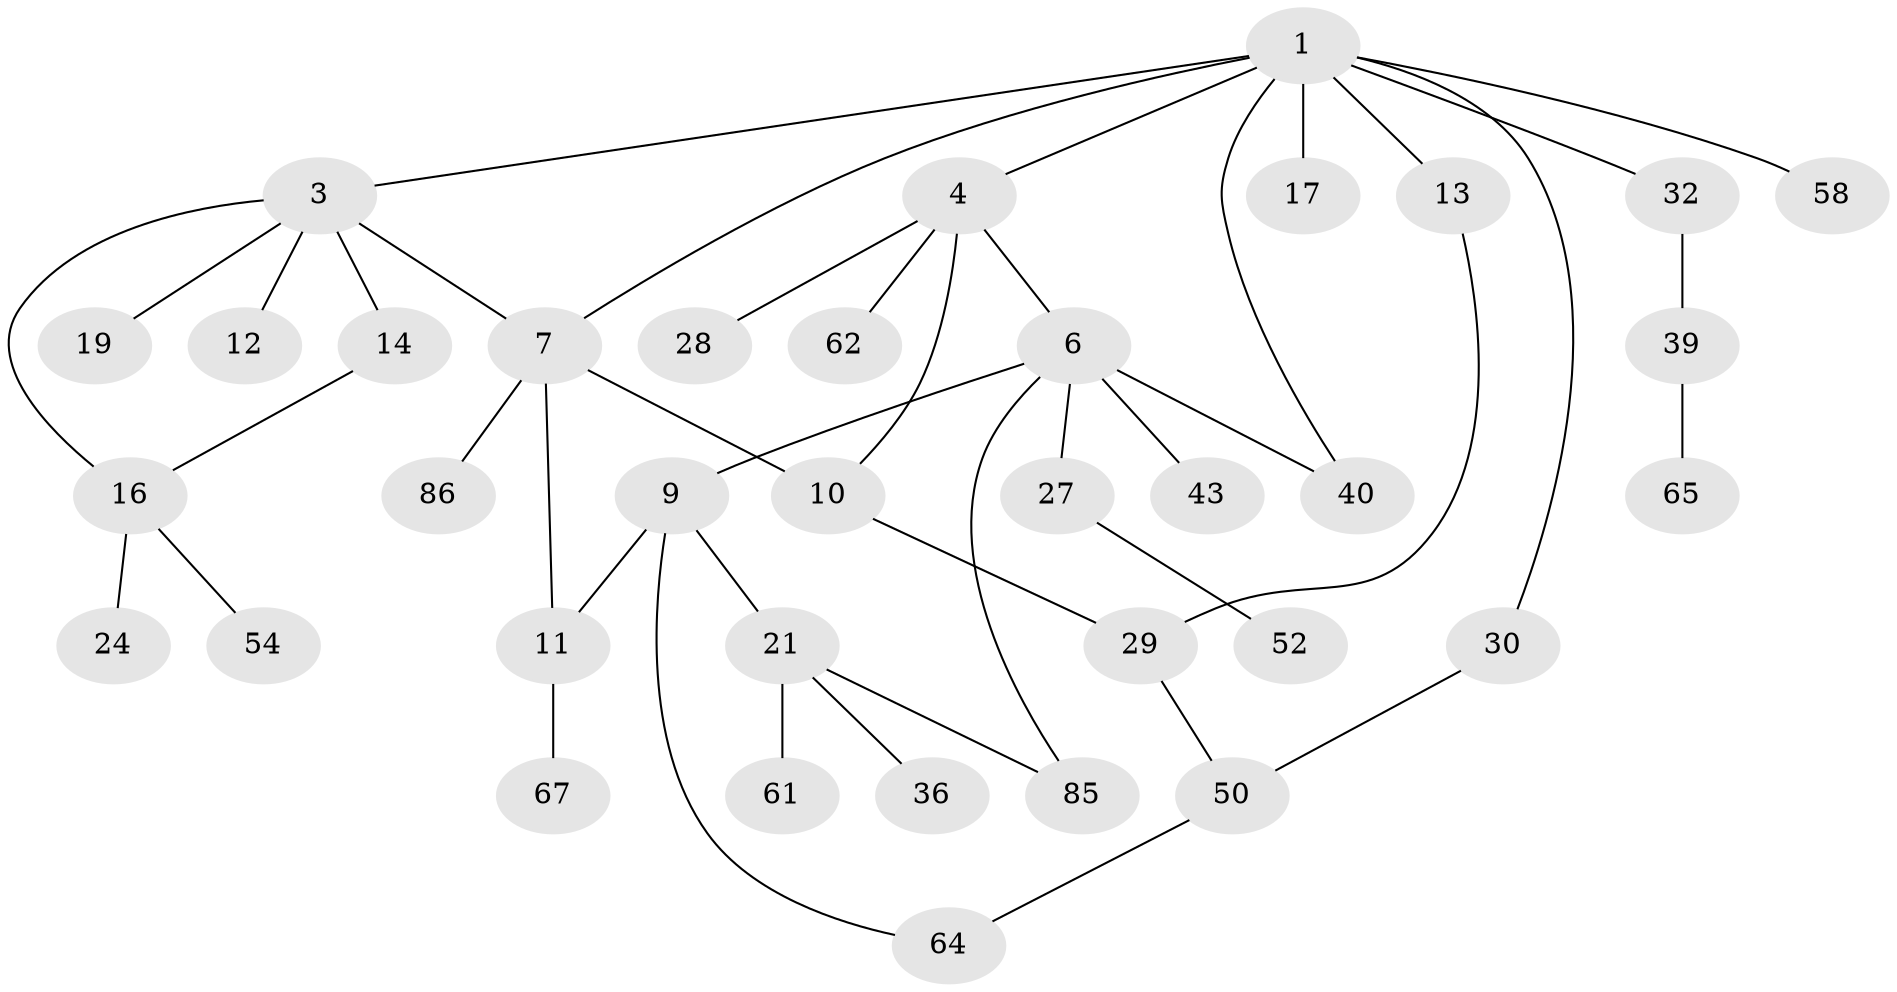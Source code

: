 // original degree distribution, {8: 0.010869565217391304, 3: 0.11956521739130435, 5: 0.03260869565217391, 6: 0.010869565217391304, 4: 0.11956521739130435, 1: 0.3695652173913043, 2: 0.33695652173913043}
// Generated by graph-tools (version 1.1) at 2025/17/03/04/25 18:17:06]
// undirected, 36 vertices, 44 edges
graph export_dot {
graph [start="1"]
  node [color=gray90,style=filled];
  1 [super="+2"];
  3 [super="+5+15"];
  4;
  6 [super="+23"];
  7 [super="+72+35"];
  9 [super="+18"];
  10 [super="+41"];
  11 [super="+25+77"];
  12 [super="+88"];
  13 [super="+22+20+31"];
  14;
  16 [super="+66"];
  17 [super="+33"];
  19 [super="+46"];
  21 [super="+47"];
  24;
  27;
  28 [super="+55+49"];
  29 [super="+83+38"];
  30 [super="+37"];
  32 [super="+79"];
  36;
  39;
  40 [super="+63+44+51"];
  43 [super="+91"];
  50 [super="+57"];
  52 [super="+80"];
  54;
  58;
  61 [super="+74"];
  62;
  64 [super="+76+69"];
  65 [super="+68"];
  67 [super="+82"];
  85;
  86;
  1 -- 4;
  1 -- 13;
  1 -- 17;
  1 -- 30;
  1 -- 32;
  1 -- 58;
  1 -- 40;
  1 -- 3;
  1 -- 7;
  3 -- 7;
  3 -- 12;
  3 -- 19;
  3 -- 14;
  3 -- 16;
  4 -- 6;
  4 -- 10;
  4 -- 28;
  4 -- 62;
  6 -- 9;
  6 -- 43;
  6 -- 85;
  6 -- 27;
  6 -- 40;
  7 -- 11;
  7 -- 10;
  7 -- 86;
  9 -- 21;
  9 -- 64;
  9 -- 11;
  10 -- 29;
  11 -- 67;
  13 -- 29;
  14 -- 16;
  16 -- 24;
  16 -- 54;
  21 -- 36;
  21 -- 61 [weight=2];
  21 -- 85;
  27 -- 52;
  29 -- 50;
  30 -- 50;
  32 -- 39;
  39 -- 65;
  50 -- 64;
}
